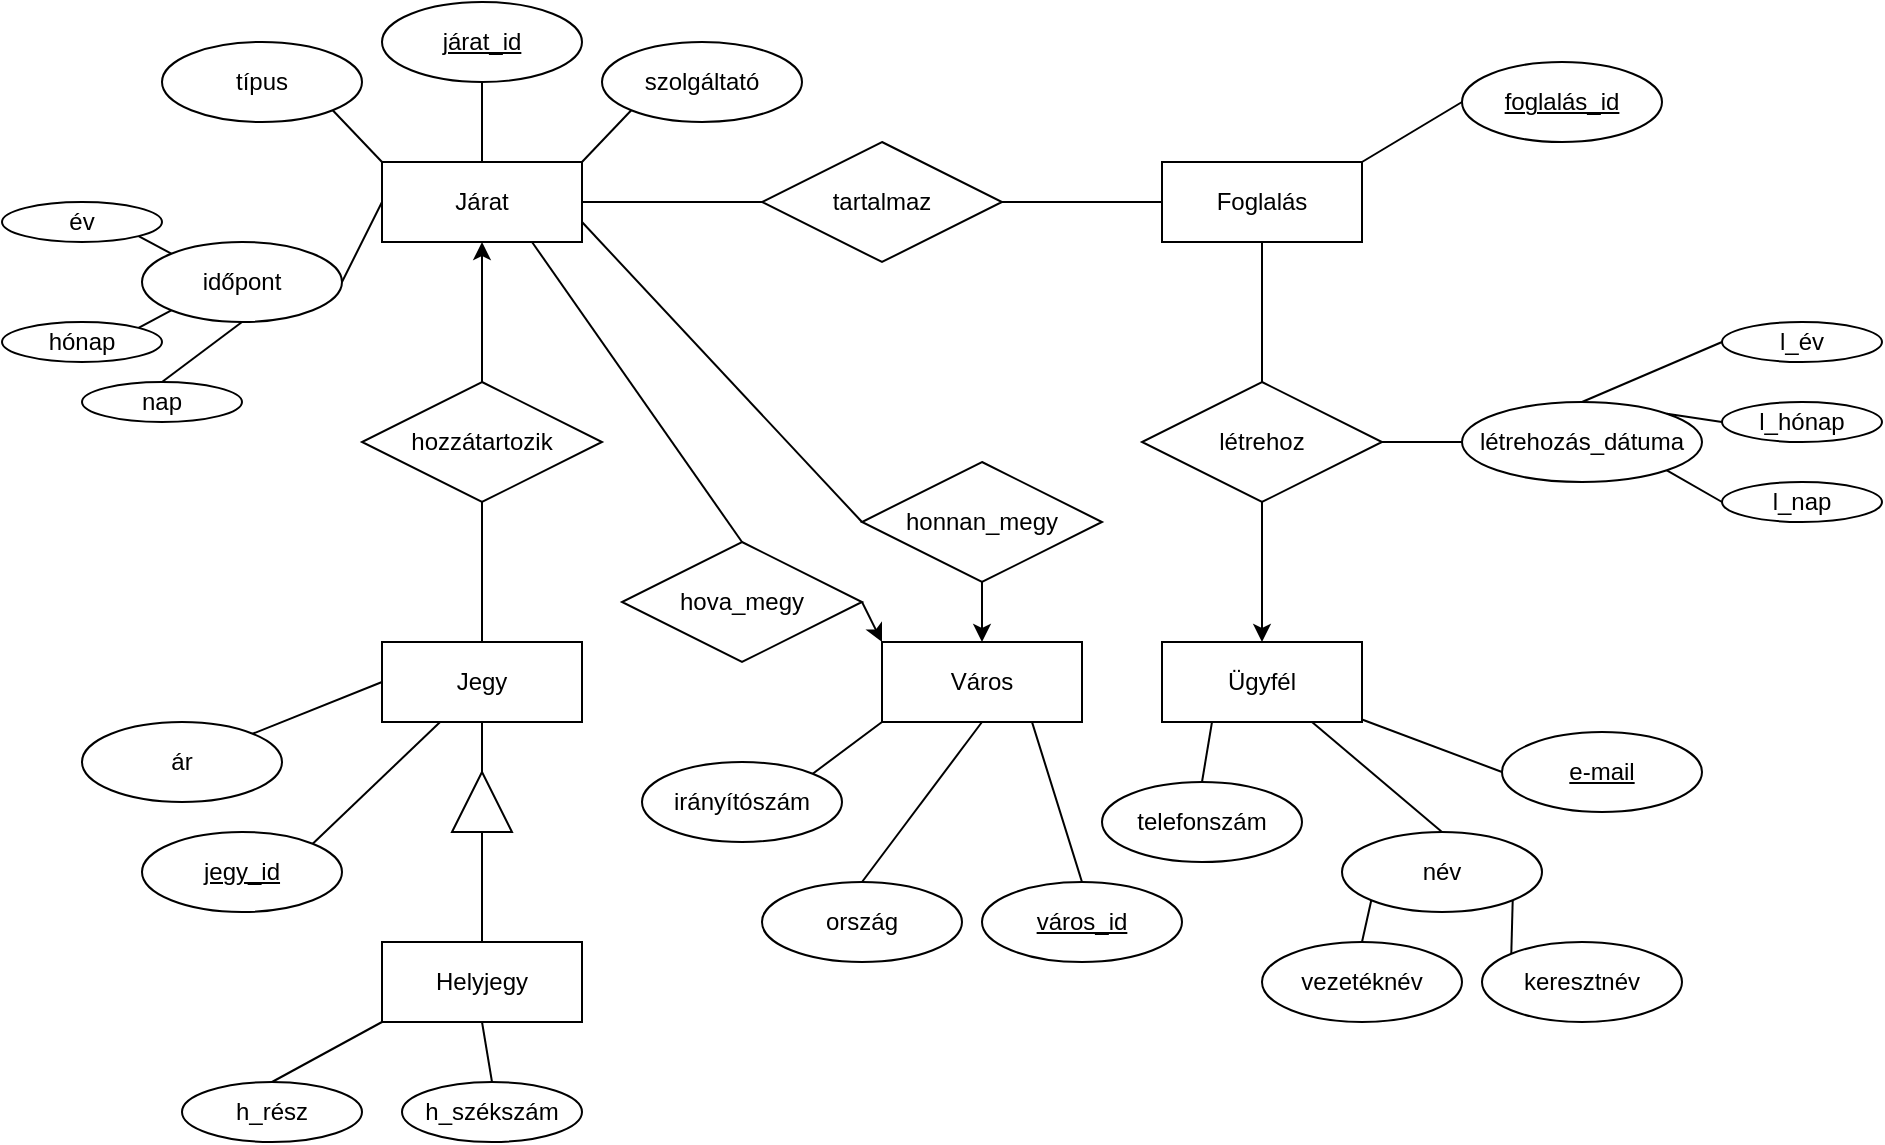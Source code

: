 <mxfile version="20.4.0" type="device"><diagram name="Page-1" id="6133507b-19e7-1e82-6fc7-422aa6c4b21f"><mxGraphModel dx="1422" dy="761" grid="1" gridSize="10" guides="1" tooltips="1" connect="1" arrows="1" fold="1" page="1" pageScale="1" pageWidth="1100" pageHeight="850" background="none" math="0" shadow="0"><root><mxCell id="0"/><mxCell id="1" parent="0"/><mxCell id="r08CQ3nkzELkeluacVOM-5" value="Foglalás" style="whiteSpace=wrap;html=1;align=center;" parent="1" vertex="1"><mxGeometry x="590" y="120" width="100" height="40" as="geometry"/></mxCell><mxCell id="r08CQ3nkzELkeluacVOM-6" value="Ügyfél" style="whiteSpace=wrap;html=1;align=center;" parent="1" vertex="1"><mxGeometry x="590" y="360" width="100" height="40" as="geometry"/></mxCell><mxCell id="r08CQ3nkzELkeluacVOM-20" style="rounded=0;orthogonalLoop=1;jettySize=auto;html=1;exitX=0;exitY=0.5;exitDx=0;exitDy=0;exitPerimeter=0;endArrow=none;endFill=0;" parent="1" source="r08CQ3nkzELkeluacVOM-7" target="r08CQ3nkzELkeluacVOM-6" edge="1"><mxGeometry relative="1" as="geometry"/></mxCell><mxCell id="r08CQ3nkzELkeluacVOM-7" value="e-mail" style="ellipse;whiteSpace=wrap;html=1;align=center;fontStyle=4;points=[[0,0.5,0,0,0],[0.15,0.15,0,0,0],[0.15,0.85,0,0,0],[0.5,0,0,0,0],[0.5,1,0,0,0],[0.85,0.15,0,0,0],[0.85,0.85,0,0,0],[1,0.5,0,0,0]];" parent="1" vertex="1"><mxGeometry x="760" y="405" width="100" height="40" as="geometry"/></mxCell><mxCell id="6b8pxVu6yRPeoN22N98f-33" style="edgeStyle=none;rounded=0;orthogonalLoop=1;jettySize=auto;html=1;exitX=0;exitY=0.5;exitDx=0;exitDy=0;entryX=1;entryY=0;entryDx=0;entryDy=0;endArrow=none;endFill=0;" parent="1" source="r08CQ3nkzELkeluacVOM-10" target="r08CQ3nkzELkeluacVOM-5" edge="1"><mxGeometry relative="1" as="geometry"/></mxCell><mxCell id="r08CQ3nkzELkeluacVOM-10" value="foglalás_id" style="ellipse;whiteSpace=wrap;html=1;align=center;fontStyle=4;" parent="1" vertex="1"><mxGeometry x="740" y="70" width="100" height="40" as="geometry"/></mxCell><mxCell id="6b8pxVu6yRPeoN22N98f-30" style="edgeStyle=none;rounded=0;orthogonalLoop=1;jettySize=auto;html=1;exitX=0.5;exitY=0;exitDx=0;exitDy=0;entryX=0.5;entryY=1;entryDx=0;entryDy=0;endArrow=none;endFill=0;" parent="1" source="6b8pxVu6yRPeoN22N98f-1" target="6b8pxVu6yRPeoN22N98f-29" edge="1"><mxGeometry relative="1" as="geometry"/></mxCell><mxCell id="6b8pxVu6yRPeoN22N98f-1" value="Jegy" style="whiteSpace=wrap;html=1;align=center;" parent="1" vertex="1"><mxGeometry x="200" y="360" width="100" height="40" as="geometry"/></mxCell><mxCell id="6b8pxVu6yRPeoN22N98f-3" style="rounded=0;orthogonalLoop=1;jettySize=auto;html=1;exitX=1;exitY=0;exitDx=0;exitDy=0;endArrow=none;endFill=0;" parent="1" source="6b8pxVu6yRPeoN22N98f-2" target="6b8pxVu6yRPeoN22N98f-1" edge="1"><mxGeometry relative="1" as="geometry"/></mxCell><mxCell id="6b8pxVu6yRPeoN22N98f-2" value="jegy_id" style="ellipse;whiteSpace=wrap;html=1;align=center;fontStyle=4;" parent="1" vertex="1"><mxGeometry x="80" y="455" width="100" height="40" as="geometry"/></mxCell><mxCell id="6b8pxVu6yRPeoN22N98f-11" style="edgeStyle=none;rounded=0;orthogonalLoop=1;jettySize=auto;html=1;exitX=0.5;exitY=0;exitDx=0;exitDy=0;entryX=0;entryY=0.5;entryDx=0;entryDy=0;endArrow=none;endFill=0;" parent="1" source="6b8pxVu6yRPeoN22N98f-4" target="6b8pxVu6yRPeoN22N98f-8" edge="1"><mxGeometry relative="1" as="geometry"/></mxCell><mxCell id="6b8pxVu6yRPeoN22N98f-4" value="Helyjegy" style="whiteSpace=wrap;html=1;align=center;" parent="1" vertex="1"><mxGeometry x="200" y="510" width="100" height="40" as="geometry"/></mxCell><mxCell id="6b8pxVu6yRPeoN22N98f-10" style="edgeStyle=none;rounded=0;orthogonalLoop=1;jettySize=auto;html=1;exitX=1;exitY=0.5;exitDx=0;exitDy=0;entryX=0.5;entryY=1;entryDx=0;entryDy=0;endArrow=none;endFill=0;" parent="1" source="6b8pxVu6yRPeoN22N98f-8" target="6b8pxVu6yRPeoN22N98f-1" edge="1"><mxGeometry relative="1" as="geometry"/></mxCell><mxCell id="6b8pxVu6yRPeoN22N98f-8" value="" style="triangle;whiteSpace=wrap;html=1;rotation=-90;" parent="1" vertex="1"><mxGeometry x="235" y="425" width="30" height="30" as="geometry"/></mxCell><mxCell id="6b8pxVu6yRPeoN22N98f-34" style="edgeStyle=none;rounded=0;orthogonalLoop=1;jettySize=auto;html=1;exitX=0.5;exitY=1;exitDx=0;exitDy=0;entryX=0.5;entryY=0;entryDx=0;entryDy=0;endArrow=classic;endFill=1;" parent="1" source="6b8pxVu6yRPeoN22N98f-15" target="r08CQ3nkzELkeluacVOM-6" edge="1"><mxGeometry relative="1" as="geometry"/></mxCell><mxCell id="6b8pxVu6yRPeoN22N98f-35" style="edgeStyle=none;rounded=0;orthogonalLoop=1;jettySize=auto;html=1;exitX=0.5;exitY=0;exitDx=0;exitDy=0;entryX=0.5;entryY=1;entryDx=0;entryDy=0;endArrow=none;endFill=0;" parent="1" source="6b8pxVu6yRPeoN22N98f-15" target="r08CQ3nkzELkeluacVOM-5" edge="1"><mxGeometry relative="1" as="geometry"/></mxCell><mxCell id="6b8pxVu6yRPeoN22N98f-15" value="létrehoz" style="shape=rhombus;perimeter=rhombusPerimeter;whiteSpace=wrap;html=1;align=center;" parent="1" vertex="1"><mxGeometry x="580" y="230" width="120" height="60" as="geometry"/></mxCell><mxCell id="6b8pxVu6yRPeoN22N98f-20" value="Járat" style="whiteSpace=wrap;html=1;align=center;" parent="1" vertex="1"><mxGeometry x="200" y="120" width="100" height="40" as="geometry"/></mxCell><mxCell id="6b8pxVu6yRPeoN22N98f-31" style="edgeStyle=none;rounded=0;orthogonalLoop=1;jettySize=auto;html=1;exitX=0.5;exitY=0;exitDx=0;exitDy=0;entryX=0.5;entryY=1;entryDx=0;entryDy=0;endArrow=classic;endFill=1;" parent="1" source="6b8pxVu6yRPeoN22N98f-29" target="6b8pxVu6yRPeoN22N98f-20" edge="1"><mxGeometry relative="1" as="geometry"/></mxCell><mxCell id="6b8pxVu6yRPeoN22N98f-29" value="hozzátartozik" style="shape=rhombus;perimeter=rhombusPerimeter;whiteSpace=wrap;html=1;align=center;" parent="1" vertex="1"><mxGeometry x="190" y="230" width="120" height="60" as="geometry"/></mxCell><mxCell id="6b8pxVu6yRPeoN22N98f-36" style="edgeStyle=none;rounded=0;orthogonalLoop=1;jettySize=auto;html=1;exitX=1;exitY=0.5;exitDx=0;exitDy=0;entryX=0;entryY=0.5;entryDx=0;entryDy=0;endArrow=none;endFill=0;" parent="1" source="6b8pxVu6yRPeoN22N98f-32" target="r08CQ3nkzELkeluacVOM-5" edge="1"><mxGeometry relative="1" as="geometry"/></mxCell><mxCell id="6b8pxVu6yRPeoN22N98f-37" style="edgeStyle=none;rounded=0;orthogonalLoop=1;jettySize=auto;html=1;exitX=0;exitY=0.5;exitDx=0;exitDy=0;entryX=1;entryY=0.5;entryDx=0;entryDy=0;endArrow=none;endFill=0;" parent="1" source="6b8pxVu6yRPeoN22N98f-32" target="6b8pxVu6yRPeoN22N98f-20" edge="1"><mxGeometry relative="1" as="geometry"/></mxCell><mxCell id="6b8pxVu6yRPeoN22N98f-32" value="tartalmaz" style="shape=rhombus;perimeter=rhombusPerimeter;whiteSpace=wrap;html=1;align=center;rotation=0;" parent="1" vertex="1"><mxGeometry x="390" y="110" width="120" height="60" as="geometry"/></mxCell><mxCell id="6b8pxVu6yRPeoN22N98f-44" style="edgeStyle=none;rounded=0;orthogonalLoop=1;jettySize=auto;html=1;exitX=0;exitY=0.5;exitDx=0;exitDy=0;endArrow=none;endFill=0;" parent="1" source="6b8pxVu6yRPeoN22N98f-43" target="6b8pxVu6yRPeoN22N98f-15" edge="1"><mxGeometry relative="1" as="geometry"/></mxCell><mxCell id="6b8pxVu6yRPeoN22N98f-43" value="létrehozás_dátuma" style="ellipse;whiteSpace=wrap;html=1;align=center;" parent="1" vertex="1"><mxGeometry x="740" y="240" width="120" height="40" as="geometry"/></mxCell><mxCell id="6b8pxVu6yRPeoN22N98f-63" style="edgeStyle=none;rounded=0;orthogonalLoop=1;jettySize=auto;html=1;exitX=0.5;exitY=0;exitDx=0;exitDy=0;entryX=0;entryY=1;entryDx=0;entryDy=0;endArrow=none;endFill=0;" parent="1" source="6b8pxVu6yRPeoN22N98f-61" target="6b8pxVu6yRPeoN22N98f-4" edge="1"><mxGeometry relative="1" as="geometry"/></mxCell><mxCell id="6b8pxVu6yRPeoN22N98f-61" value="h_rész" style="ellipse;whiteSpace=wrap;html=1;align=center;" parent="1" vertex="1"><mxGeometry x="100" y="580" width="90" height="30" as="geometry"/></mxCell><mxCell id="6b8pxVu6yRPeoN22N98f-64" style="edgeStyle=none;rounded=0;orthogonalLoop=1;jettySize=auto;html=1;exitX=0.5;exitY=0;exitDx=0;exitDy=0;entryX=0.5;entryY=1;entryDx=0;entryDy=0;endArrow=none;endFill=0;" parent="1" source="6b8pxVu6yRPeoN22N98f-62" target="6b8pxVu6yRPeoN22N98f-4" edge="1"><mxGeometry relative="1" as="geometry"/></mxCell><mxCell id="6b8pxVu6yRPeoN22N98f-62" value="h_székszám" style="ellipse;whiteSpace=wrap;html=1;align=center;" parent="1" vertex="1"><mxGeometry x="210" y="580" width="90" height="30" as="geometry"/></mxCell><mxCell id="gmbx_h47Di_aK1m4eOEr-1" value="Város" style="whiteSpace=wrap;html=1;align=center;" vertex="1" parent="1"><mxGeometry x="450" y="360" width="100" height="40" as="geometry"/></mxCell><mxCell id="gmbx_h47Di_aK1m4eOEr-4" style="rounded=0;orthogonalLoop=1;jettySize=auto;html=1;exitX=0.5;exitY=1;exitDx=0;exitDy=0;entryX=0.5;entryY=0;entryDx=0;entryDy=0;endArrow=classic;endFill=1;" edge="1" parent="1" source="gmbx_h47Di_aK1m4eOEr-2" target="gmbx_h47Di_aK1m4eOEr-1"><mxGeometry relative="1" as="geometry"/></mxCell><mxCell id="gmbx_h47Di_aK1m4eOEr-6" style="edgeStyle=none;rounded=0;orthogonalLoop=1;jettySize=auto;html=1;exitX=0;exitY=0.5;exitDx=0;exitDy=0;entryX=1;entryY=0.75;entryDx=0;entryDy=0;endArrow=none;endFill=0;" edge="1" parent="1" source="gmbx_h47Di_aK1m4eOEr-2" target="6b8pxVu6yRPeoN22N98f-20"><mxGeometry relative="1" as="geometry"/></mxCell><mxCell id="gmbx_h47Di_aK1m4eOEr-2" value="honnan_megy" style="shape=rhombus;perimeter=rhombusPerimeter;whiteSpace=wrap;html=1;align=center;" vertex="1" parent="1"><mxGeometry x="440" y="270" width="120" height="60" as="geometry"/></mxCell><mxCell id="gmbx_h47Di_aK1m4eOEr-5" style="rounded=0;orthogonalLoop=1;jettySize=auto;html=1;exitX=1;exitY=0.5;exitDx=0;exitDy=0;entryX=0;entryY=0;entryDx=0;entryDy=0;endArrow=classic;endFill=1;" edge="1" parent="1" source="gmbx_h47Di_aK1m4eOEr-3" target="gmbx_h47Di_aK1m4eOEr-1"><mxGeometry relative="1" as="geometry"/></mxCell><mxCell id="gmbx_h47Di_aK1m4eOEr-7" style="edgeStyle=none;rounded=0;orthogonalLoop=1;jettySize=auto;html=1;exitX=0.5;exitY=0;exitDx=0;exitDy=0;entryX=0.75;entryY=1;entryDx=0;entryDy=0;endArrow=none;endFill=0;" edge="1" parent="1" source="gmbx_h47Di_aK1m4eOEr-3" target="6b8pxVu6yRPeoN22N98f-20"><mxGeometry relative="1" as="geometry"/></mxCell><mxCell id="gmbx_h47Di_aK1m4eOEr-3" value="hova_megy" style="shape=rhombus;perimeter=rhombusPerimeter;whiteSpace=wrap;html=1;align=center;" vertex="1" parent="1"><mxGeometry x="320" y="310" width="120" height="60" as="geometry"/></mxCell><mxCell id="gmbx_h47Di_aK1m4eOEr-9" style="edgeStyle=none;rounded=0;orthogonalLoop=1;jettySize=auto;html=1;exitX=0.5;exitY=0;exitDx=0;exitDy=0;entryX=0.75;entryY=1;entryDx=0;entryDy=0;endArrow=none;endFill=0;" edge="1" parent="1" source="gmbx_h47Di_aK1m4eOEr-8" target="gmbx_h47Di_aK1m4eOEr-1"><mxGeometry relative="1" as="geometry"/></mxCell><mxCell id="gmbx_h47Di_aK1m4eOEr-8" value="város_id" style="ellipse;whiteSpace=wrap;html=1;align=center;fontStyle=4;" vertex="1" parent="1"><mxGeometry x="500" y="480" width="100" height="40" as="geometry"/></mxCell><mxCell id="gmbx_h47Di_aK1m4eOEr-14" style="edgeStyle=none;rounded=0;orthogonalLoop=1;jettySize=auto;html=1;exitX=0.5;exitY=1;exitDx=0;exitDy=0;entryX=0.5;entryY=0;entryDx=0;entryDy=0;endArrow=none;endFill=0;" edge="1" parent="1" source="gmbx_h47Di_aK1m4eOEr-13" target="6b8pxVu6yRPeoN22N98f-20"><mxGeometry relative="1" as="geometry"/></mxCell><mxCell id="gmbx_h47Di_aK1m4eOEr-13" value="járat_id" style="ellipse;whiteSpace=wrap;html=1;align=center;fontStyle=4;" vertex="1" parent="1"><mxGeometry x="200" y="40" width="100" height="40" as="geometry"/></mxCell><mxCell id="gmbx_h47Di_aK1m4eOEr-16" style="edgeStyle=none;rounded=0;orthogonalLoop=1;jettySize=auto;html=1;exitX=1;exitY=1;exitDx=0;exitDy=0;entryX=0;entryY=0;entryDx=0;entryDy=0;endArrow=none;endFill=0;" edge="1" parent="1" source="gmbx_h47Di_aK1m4eOEr-15" target="6b8pxVu6yRPeoN22N98f-20"><mxGeometry relative="1" as="geometry"/></mxCell><mxCell id="gmbx_h47Di_aK1m4eOEr-15" value="típus" style="ellipse;whiteSpace=wrap;html=1;align=center;" vertex="1" parent="1"><mxGeometry x="90" y="60" width="100" height="40" as="geometry"/></mxCell><mxCell id="gmbx_h47Di_aK1m4eOEr-18" style="edgeStyle=none;rounded=0;orthogonalLoop=1;jettySize=auto;html=1;exitX=1;exitY=0.5;exitDx=0;exitDy=0;entryX=0;entryY=0.5;entryDx=0;entryDy=0;endArrow=none;endFill=0;" edge="1" parent="1" source="gmbx_h47Di_aK1m4eOEr-17" target="6b8pxVu6yRPeoN22N98f-20"><mxGeometry relative="1" as="geometry"/></mxCell><mxCell id="gmbx_h47Di_aK1m4eOEr-17" value="időpont" style="ellipse;whiteSpace=wrap;html=1;align=center;" vertex="1" parent="1"><mxGeometry x="80" y="160" width="100" height="40" as="geometry"/></mxCell><mxCell id="gmbx_h47Di_aK1m4eOEr-20" style="edgeStyle=none;rounded=0;orthogonalLoop=1;jettySize=auto;html=1;exitX=1;exitY=0;exitDx=0;exitDy=0;entryX=0;entryY=0.5;entryDx=0;entryDy=0;endArrow=none;endFill=0;" edge="1" parent="1" source="gmbx_h47Di_aK1m4eOEr-19" target="6b8pxVu6yRPeoN22N98f-1"><mxGeometry relative="1" as="geometry"/></mxCell><mxCell id="gmbx_h47Di_aK1m4eOEr-19" value="ár" style="ellipse;whiteSpace=wrap;html=1;align=center;" vertex="1" parent="1"><mxGeometry x="50" y="400" width="100" height="40" as="geometry"/></mxCell><mxCell id="gmbx_h47Di_aK1m4eOEr-22" style="edgeStyle=none;rounded=0;orthogonalLoop=1;jettySize=auto;html=1;exitX=0.5;exitY=0;exitDx=0;exitDy=0;entryX=0.5;entryY=1;entryDx=0;entryDy=0;endArrow=none;endFill=0;" edge="1" parent="1" source="gmbx_h47Di_aK1m4eOEr-21" target="gmbx_h47Di_aK1m4eOEr-1"><mxGeometry relative="1" as="geometry"/></mxCell><mxCell id="gmbx_h47Di_aK1m4eOEr-21" value="ország" style="ellipse;whiteSpace=wrap;html=1;align=center;" vertex="1" parent="1"><mxGeometry x="390" y="480" width="100" height="40" as="geometry"/></mxCell><mxCell id="gmbx_h47Di_aK1m4eOEr-25" style="edgeStyle=none;rounded=0;orthogonalLoop=1;jettySize=auto;html=1;exitX=1;exitY=0;exitDx=0;exitDy=0;entryX=0;entryY=1;entryDx=0;entryDy=0;endArrow=none;endFill=0;" edge="1" parent="1" source="gmbx_h47Di_aK1m4eOEr-24" target="gmbx_h47Di_aK1m4eOEr-1"><mxGeometry relative="1" as="geometry"/></mxCell><mxCell id="gmbx_h47Di_aK1m4eOEr-24" value="irányítószám" style="ellipse;whiteSpace=wrap;html=1;align=center;" vertex="1" parent="1"><mxGeometry x="330" y="420" width="100" height="40" as="geometry"/></mxCell><mxCell id="gmbx_h47Di_aK1m4eOEr-27" style="edgeStyle=none;rounded=0;orthogonalLoop=1;jettySize=auto;html=1;exitX=0.5;exitY=0;exitDx=0;exitDy=0;entryX=0.75;entryY=1;entryDx=0;entryDy=0;endArrow=none;endFill=0;" edge="1" parent="1" source="gmbx_h47Di_aK1m4eOEr-26" target="r08CQ3nkzELkeluacVOM-6"><mxGeometry relative="1" as="geometry"/></mxCell><mxCell id="gmbx_h47Di_aK1m4eOEr-26" value="név" style="ellipse;whiteSpace=wrap;html=1;align=center;" vertex="1" parent="1"><mxGeometry x="680" y="455" width="100" height="40" as="geometry"/></mxCell><mxCell id="gmbx_h47Di_aK1m4eOEr-31" style="edgeStyle=none;rounded=0;orthogonalLoop=1;jettySize=auto;html=1;exitX=0.5;exitY=0;exitDx=0;exitDy=0;entryX=0;entryY=1;entryDx=0;entryDy=0;endArrow=none;endFill=0;" edge="1" parent="1" source="gmbx_h47Di_aK1m4eOEr-29" target="gmbx_h47Di_aK1m4eOEr-26"><mxGeometry relative="1" as="geometry"/></mxCell><mxCell id="gmbx_h47Di_aK1m4eOEr-29" value="vezetéknév" style="ellipse;whiteSpace=wrap;html=1;align=center;" vertex="1" parent="1"><mxGeometry x="640" y="510" width="100" height="40" as="geometry"/></mxCell><mxCell id="gmbx_h47Di_aK1m4eOEr-33" style="edgeStyle=none;rounded=0;orthogonalLoop=1;jettySize=auto;html=1;exitX=0;exitY=0;exitDx=0;exitDy=0;entryX=1;entryY=1;entryDx=0;entryDy=0;endArrow=none;endFill=0;" edge="1" parent="1" source="gmbx_h47Di_aK1m4eOEr-30" target="gmbx_h47Di_aK1m4eOEr-26"><mxGeometry relative="1" as="geometry"/></mxCell><mxCell id="gmbx_h47Di_aK1m4eOEr-30" value="keresztnév" style="ellipse;whiteSpace=wrap;html=1;align=center;" vertex="1" parent="1"><mxGeometry x="750" y="510" width="100" height="40" as="geometry"/></mxCell><mxCell id="gmbx_h47Di_aK1m4eOEr-37" style="edgeStyle=none;rounded=0;orthogonalLoop=1;jettySize=auto;html=1;exitX=1;exitY=1;exitDx=0;exitDy=0;entryX=0;entryY=0;entryDx=0;entryDy=0;endArrow=none;endFill=0;" edge="1" parent="1" source="gmbx_h47Di_aK1m4eOEr-34" target="gmbx_h47Di_aK1m4eOEr-17"><mxGeometry relative="1" as="geometry"/></mxCell><mxCell id="gmbx_h47Di_aK1m4eOEr-34" value="év" style="ellipse;whiteSpace=wrap;html=1;align=center;" vertex="1" parent="1"><mxGeometry x="10" y="140" width="80" height="20" as="geometry"/></mxCell><mxCell id="gmbx_h47Di_aK1m4eOEr-38" style="edgeStyle=none;rounded=0;orthogonalLoop=1;jettySize=auto;html=1;exitX=1;exitY=0;exitDx=0;exitDy=0;entryX=0;entryY=1;entryDx=0;entryDy=0;endArrow=none;endFill=0;" edge="1" parent="1" source="gmbx_h47Di_aK1m4eOEr-35" target="gmbx_h47Di_aK1m4eOEr-17"><mxGeometry relative="1" as="geometry"/></mxCell><mxCell id="gmbx_h47Di_aK1m4eOEr-35" value="hónap" style="ellipse;whiteSpace=wrap;html=1;align=center;" vertex="1" parent="1"><mxGeometry x="10" y="200" width="80" height="20" as="geometry"/></mxCell><mxCell id="gmbx_h47Di_aK1m4eOEr-39" style="edgeStyle=none;rounded=0;orthogonalLoop=1;jettySize=auto;html=1;exitX=0.5;exitY=0;exitDx=0;exitDy=0;entryX=0.5;entryY=1;entryDx=0;entryDy=0;endArrow=none;endFill=0;" edge="1" parent="1" source="gmbx_h47Di_aK1m4eOEr-36" target="gmbx_h47Di_aK1m4eOEr-17"><mxGeometry relative="1" as="geometry"/></mxCell><mxCell id="gmbx_h47Di_aK1m4eOEr-36" value="nap" style="ellipse;whiteSpace=wrap;html=1;align=center;" vertex="1" parent="1"><mxGeometry x="50" y="230" width="80" height="20" as="geometry"/></mxCell><mxCell id="gmbx_h47Di_aK1m4eOEr-46" style="edgeStyle=none;rounded=0;orthogonalLoop=1;jettySize=auto;html=1;exitX=0;exitY=0.5;exitDx=0;exitDy=0;entryX=0.5;entryY=0;entryDx=0;entryDy=0;endArrow=none;endFill=0;" edge="1" parent="1" source="gmbx_h47Di_aK1m4eOEr-43" target="6b8pxVu6yRPeoN22N98f-43"><mxGeometry relative="1" as="geometry"/></mxCell><mxCell id="gmbx_h47Di_aK1m4eOEr-43" value="l_év" style="ellipse;whiteSpace=wrap;html=1;align=center;" vertex="1" parent="1"><mxGeometry x="870" y="200" width="80" height="20" as="geometry"/></mxCell><mxCell id="gmbx_h47Di_aK1m4eOEr-47" style="edgeStyle=none;rounded=0;orthogonalLoop=1;jettySize=auto;html=1;exitX=0;exitY=0.5;exitDx=0;exitDy=0;entryX=1;entryY=0;entryDx=0;entryDy=0;endArrow=none;endFill=0;" edge="1" parent="1" source="gmbx_h47Di_aK1m4eOEr-44" target="6b8pxVu6yRPeoN22N98f-43"><mxGeometry relative="1" as="geometry"/></mxCell><mxCell id="gmbx_h47Di_aK1m4eOEr-44" value="l_hónap" style="ellipse;whiteSpace=wrap;html=1;align=center;" vertex="1" parent="1"><mxGeometry x="870" y="240" width="80" height="20" as="geometry"/></mxCell><mxCell id="gmbx_h47Di_aK1m4eOEr-48" style="edgeStyle=none;rounded=0;orthogonalLoop=1;jettySize=auto;html=1;exitX=0;exitY=0.5;exitDx=0;exitDy=0;entryX=1;entryY=1;entryDx=0;entryDy=0;endArrow=none;endFill=0;" edge="1" parent="1" source="gmbx_h47Di_aK1m4eOEr-45" target="6b8pxVu6yRPeoN22N98f-43"><mxGeometry relative="1" as="geometry"/></mxCell><mxCell id="gmbx_h47Di_aK1m4eOEr-45" value="l_nap" style="ellipse;whiteSpace=wrap;html=1;align=center;" vertex="1" parent="1"><mxGeometry x="870" y="280" width="80" height="20" as="geometry"/></mxCell><mxCell id="gmbx_h47Di_aK1m4eOEr-52" style="edgeStyle=none;rounded=0;orthogonalLoop=1;jettySize=auto;html=1;exitX=0;exitY=1;exitDx=0;exitDy=0;entryX=1;entryY=0;entryDx=0;entryDy=0;endArrow=none;endFill=0;" edge="1" parent="1" source="gmbx_h47Di_aK1m4eOEr-51" target="6b8pxVu6yRPeoN22N98f-20"><mxGeometry relative="1" as="geometry"/></mxCell><mxCell id="gmbx_h47Di_aK1m4eOEr-51" value="szolgáltató" style="ellipse;whiteSpace=wrap;html=1;align=center;" vertex="1" parent="1"><mxGeometry x="310" y="60" width="100" height="40" as="geometry"/></mxCell><mxCell id="gmbx_h47Di_aK1m4eOEr-55" style="edgeStyle=none;rounded=0;orthogonalLoop=1;jettySize=auto;html=1;exitX=0.5;exitY=0;exitDx=0;exitDy=0;entryX=0.25;entryY=1;entryDx=0;entryDy=0;endArrow=none;endFill=0;" edge="1" parent="1" source="gmbx_h47Di_aK1m4eOEr-54" target="r08CQ3nkzELkeluacVOM-6"><mxGeometry relative="1" as="geometry"/></mxCell><mxCell id="gmbx_h47Di_aK1m4eOEr-54" value="telefonszám" style="ellipse;whiteSpace=wrap;html=1;align=center;" vertex="1" parent="1"><mxGeometry x="560" y="430" width="100" height="40" as="geometry"/></mxCell></root></mxGraphModel></diagram></mxfile>